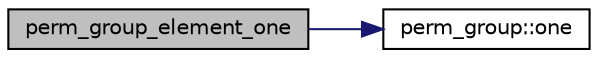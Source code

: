 digraph "perm_group_element_one"
{
  edge [fontname="Helvetica",fontsize="10",labelfontname="Helvetica",labelfontsize="10"];
  node [fontname="Helvetica",fontsize="10",shape=record];
  rankdir="LR";
  Node8307 [label="perm_group_element_one",height=0.2,width=0.4,color="black", fillcolor="grey75", style="filled", fontcolor="black"];
  Node8307 -> Node8308 [color="midnightblue",fontsize="10",style="solid",fontname="Helvetica"];
  Node8308 [label="perm_group::one",height=0.2,width=0.4,color="black", fillcolor="white", style="filled",URL="$df/d0a/classperm__group.html#ab959c8e4c528c27dfc8d4ac1919681ee"];
}
